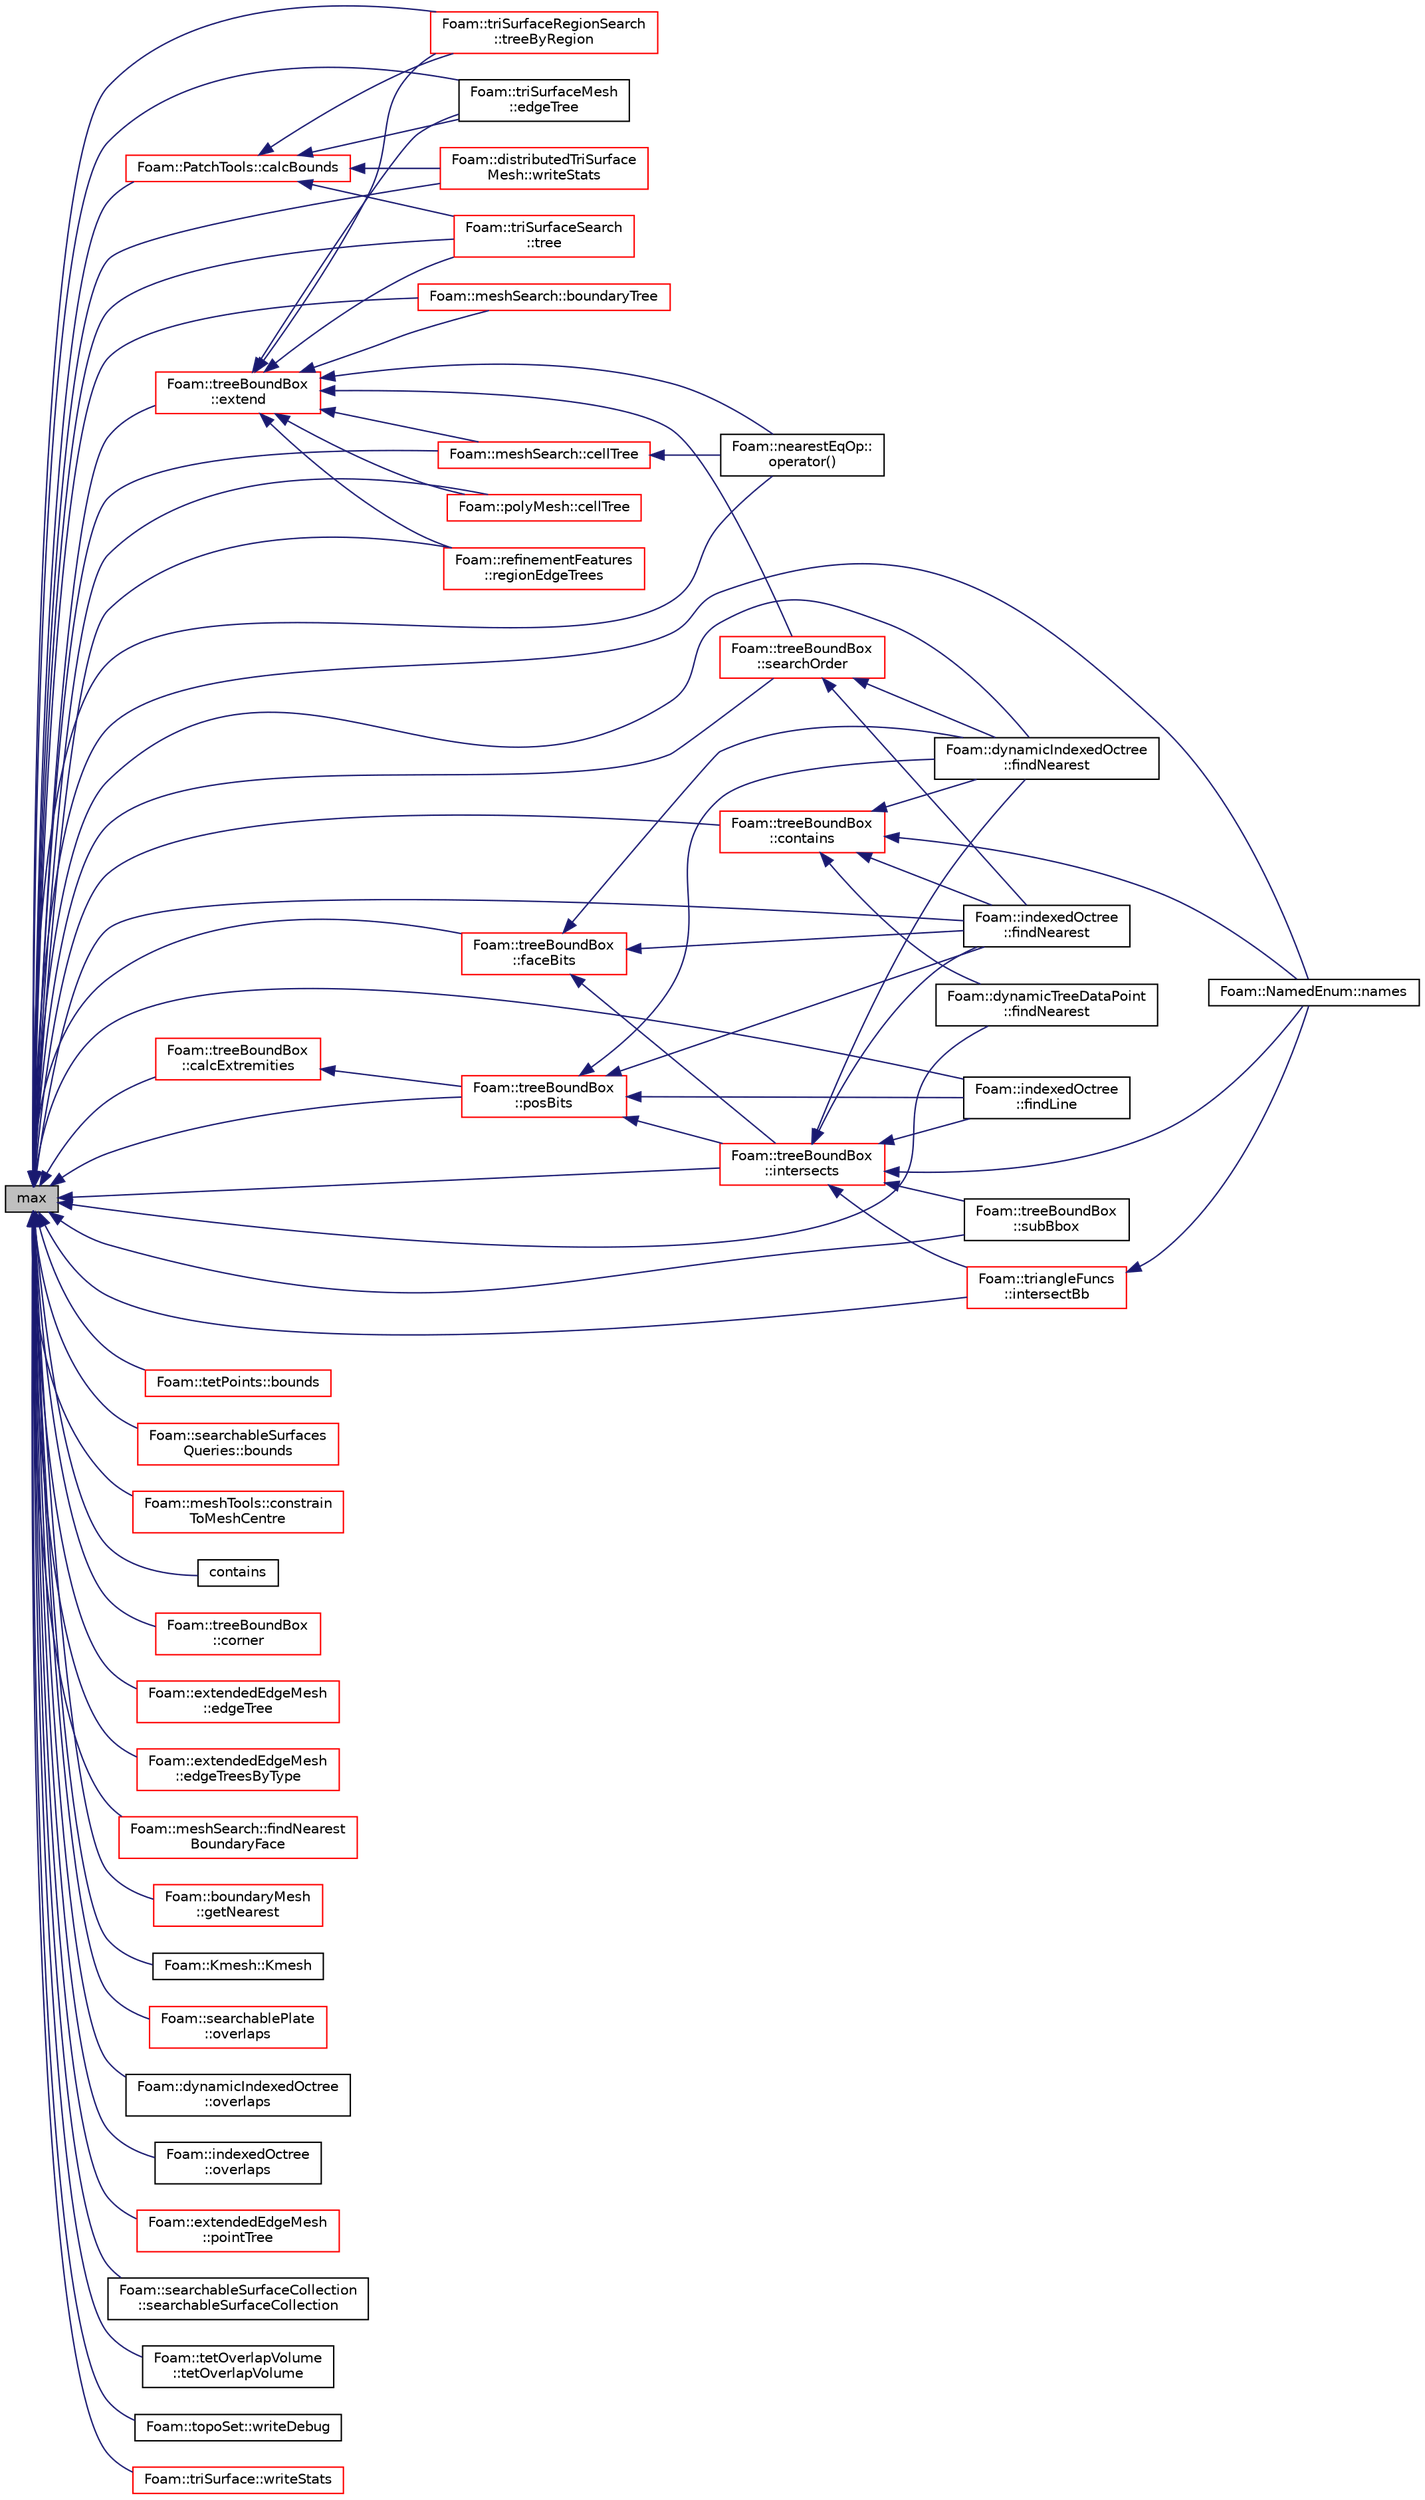 digraph "max"
{
  bgcolor="transparent";
  edge [fontname="Helvetica",fontsize="10",labelfontname="Helvetica",labelfontsize="10"];
  node [fontname="Helvetica",fontsize="10",shape=record];
  rankdir="LR";
  Node1 [label="max",height=0.2,width=0.4,color="black", fillcolor="grey75", style="filled", fontcolor="black"];
  Node1 -> Node2 [dir="back",color="midnightblue",fontsize="10",style="solid",fontname="Helvetica"];
  Node2 [label="Foam::meshSearch::boundaryTree",height=0.2,width=0.4,color="red",URL="$a01511.html#a99d8a0131091e3666e9f48ebc6b3dbc0",tooltip="Get (demand driven) reference to octree holding all. "];
  Node1 -> Node3 [dir="back",color="midnightblue",fontsize="10",style="solid",fontname="Helvetica"];
  Node3 [label="Foam::tetPoints::bounds",height=0.2,width=0.4,color="red",URL="$a02665.html#a8e9b514aa2b33ce60782015ba1c8e777",tooltip="Calculate the bounding box. "];
  Node1 -> Node4 [dir="back",color="midnightblue",fontsize="10",style="solid",fontname="Helvetica"];
  Node4 [label="Foam::searchableSurfaces\lQueries::bounds",height=0.2,width=0.4,color="red",URL="$a02344.html#a25b508e408f5622249c887e7fd1ad70d",tooltip="Find the boundBox of the selected surfaces. "];
  Node1 -> Node5 [dir="back",color="midnightblue",fontsize="10",style="solid",fontname="Helvetica"];
  Node5 [label="Foam::PatchTools::calcBounds",height=0.2,width=0.4,color="red",URL="$a01858.html#a23386088c59e643ed53d59ff85ca7f8d"];
  Node5 -> Node6 [dir="back",color="midnightblue",fontsize="10",style="solid",fontname="Helvetica"];
  Node6 [label="Foam::triSurfaceMesh\l::edgeTree",height=0.2,width=0.4,color="black",URL="$a02780.html#aa2b0d45cdd2fbb256015a30db986413b",tooltip="Demand driven construction of octree for boundary edges. "];
  Node5 -> Node7 [dir="back",color="midnightblue",fontsize="10",style="solid",fontname="Helvetica"];
  Node7 [label="Foam::triSurfaceRegionSearch\l::treeByRegion",height=0.2,width=0.4,color="red",URL="$a02784.html#ac02de27ce5f8e8275ab114f72875c760",tooltip="Demand driven construction of octree for each region. "];
  Node5 -> Node8 [dir="back",color="midnightblue",fontsize="10",style="solid",fontname="Helvetica"];
  Node8 [label="Foam::triSurfaceSearch\l::tree",height=0.2,width=0.4,color="red",URL="$a02785.html#aae4907f8216f4c6460830b79104a919c",tooltip="Demand driven construction of the octree. "];
  Node5 -> Node9 [dir="back",color="midnightblue",fontsize="10",style="solid",fontname="Helvetica"];
  Node9 [label="Foam::distributedTriSurface\lMesh::writeStats",height=0.2,width=0.4,color="red",URL="$a00566.html#a3852b36537f6220c4fc7f55769fc0f13",tooltip="Print some stats. Parallel aware version of. "];
  Node1 -> Node10 [dir="back",color="midnightblue",fontsize="10",style="solid",fontname="Helvetica"];
  Node10 [label="Foam::treeBoundBox\l::calcExtremities",height=0.2,width=0.4,color="red",URL="$a02764.html#a24dfeac141d6e5c2f06f2737f1fa1354",tooltip="Calculate nearest and furthest (to point) vertex coords of. "];
  Node10 -> Node11 [dir="back",color="midnightblue",fontsize="10",style="solid",fontname="Helvetica"];
  Node11 [label="Foam::treeBoundBox\l::posBits",height=0.2,width=0.4,color="red",URL="$a02764.html#a92b7ddf0bed6b1bd2bb622ca207bbec3",tooltip="Position of point relative to bounding box. "];
  Node11 -> Node12 [dir="back",color="midnightblue",fontsize="10",style="solid",fontname="Helvetica"];
  Node12 [label="Foam::dynamicIndexedOctree\l::findNearest",height=0.2,width=0.4,color="black",URL="$a00611.html#a2db1ff77908c7819fb3e192caa364040",tooltip="Low level: calculate nearest starting from subnode. "];
  Node11 -> Node13 [dir="back",color="midnightblue",fontsize="10",style="solid",fontname="Helvetica"];
  Node13 [label="Foam::indexedOctree\l::findNearest",height=0.2,width=0.4,color="black",URL="$a01075.html#a87d33cc27610bf4cfd3a5abac58af399",tooltip="Low level: calculate nearest starting from subnode. "];
  Node11 -> Node14 [dir="back",color="midnightblue",fontsize="10",style="solid",fontname="Helvetica"];
  Node14 [label="Foam::indexedOctree\l::findLine",height=0.2,width=0.4,color="black",URL="$a01075.html#a5ea4de17765469b3b644491ff9134808"];
  Node11 -> Node15 [dir="back",color="midnightblue",fontsize="10",style="solid",fontname="Helvetica"];
  Node15 [label="Foam::treeBoundBox\l::intersects",height=0.2,width=0.4,color="red",URL="$a02764.html#a7b968ac574e0503bc9eaf185e0ef5b3c",tooltip="Intersects segment; set point to intersection position and face,. "];
  Node15 -> Node16 [dir="back",color="midnightblue",fontsize="10",style="solid",fontname="Helvetica"];
  Node16 [label="Foam::triangleFuncs\l::intersectBb",height=0.2,width=0.4,color="red",URL="$a02773.html#a61b27a9e34057e49b2263d2ecd01144c",tooltip="Does triangle intersect bounding box. "];
  Node16 -> Node17 [dir="back",color="midnightblue",fontsize="10",style="solid",fontname="Helvetica"];
  Node17 [label="Foam::NamedEnum::names",height=0.2,width=0.4,color="black",URL="$a01609.html#a7350da3a0edd92cd11e6c479c9967dc8"];
  Node15 -> Node12 [dir="back",color="midnightblue",fontsize="10",style="solid",fontname="Helvetica"];
  Node15 -> Node13 [dir="back",color="midnightblue",fontsize="10",style="solid",fontname="Helvetica"];
  Node15 -> Node14 [dir="back",color="midnightblue",fontsize="10",style="solid",fontname="Helvetica"];
  Node15 -> Node18 [dir="back",color="midnightblue",fontsize="10",style="solid",fontname="Helvetica"];
  Node18 [label="Foam::treeBoundBox\l::subBbox",height=0.2,width=0.4,color="black",URL="$a02764.html#a7b2e5208f15e9cb1a681a8eabfbe74cf",tooltip="Sub box given by octant number. Midpoint provided. "];
  Node15 -> Node17 [dir="back",color="midnightblue",fontsize="10",style="solid",fontname="Helvetica"];
  Node1 -> Node19 [dir="back",color="midnightblue",fontsize="10",style="solid",fontname="Helvetica"];
  Node19 [label="Foam::meshSearch::cellTree",height=0.2,width=0.4,color="red",URL="$a01511.html#a7ec8de2b3ebafbb5aecf9316146722bf",tooltip="Get (demand driven) reference to octree holding all cells. "];
  Node19 -> Node20 [dir="back",color="midnightblue",fontsize="10",style="solid",fontname="Helvetica"];
  Node20 [label="Foam::nearestEqOp::\loperator()",height=0.2,width=0.4,color="black",URL="$a01616.html#aca31c134b06f127a240af78f11932306"];
  Node1 -> Node21 [dir="back",color="midnightblue",fontsize="10",style="solid",fontname="Helvetica"];
  Node21 [label="Foam::polyMesh::cellTree",height=0.2,width=0.4,color="red",URL="$a01961.html#a7ec8de2b3ebafbb5aecf9316146722bf",tooltip="Return the cell search tree. "];
  Node1 -> Node22 [dir="back",color="midnightblue",fontsize="10",style="solid",fontname="Helvetica"];
  Node22 [label="Foam::meshTools::constrain\lToMeshCentre",height=0.2,width=0.4,color="red",URL="$a10993.html#a26700ec74f3fbbdd3e210599cbaf2073",tooltip="Set the constrained components of position to mesh centre. "];
  Node1 -> Node23 [dir="back",color="midnightblue",fontsize="10",style="solid",fontname="Helvetica"];
  Node23 [label="contains",height=0.2,width=0.4,color="black",URL="$a00154.html#a086c85947a89fa7def6018c0cf2e45b9",tooltip="Fully contains other boundingBox? "];
  Node1 -> Node24 [dir="back",color="midnightblue",fontsize="10",style="solid",fontname="Helvetica"];
  Node24 [label="Foam::treeBoundBox\l::contains",height=0.2,width=0.4,color="red",URL="$a02764.html#a5f8aa323280184659cd2ac2c68fee587",tooltip="Contains point (inside or on edge) and moving in direction. "];
  Node24 -> Node12 [dir="back",color="midnightblue",fontsize="10",style="solid",fontname="Helvetica"];
  Node24 -> Node25 [dir="back",color="midnightblue",fontsize="10",style="solid",fontname="Helvetica"];
  Node25 [label="Foam::dynamicTreeDataPoint\l::findNearest",height=0.2,width=0.4,color="black",URL="$a00618.html#a7ebb53d83ad9d2d3558a657b46ad1ee9",tooltip="Calculates nearest (to line) point in shape. "];
  Node24 -> Node13 [dir="back",color="midnightblue",fontsize="10",style="solid",fontname="Helvetica"];
  Node24 -> Node17 [dir="back",color="midnightblue",fontsize="10",style="solid",fontname="Helvetica"];
  Node1 -> Node26 [dir="back",color="midnightblue",fontsize="10",style="solid",fontname="Helvetica"];
  Node26 [label="Foam::treeBoundBox\l::corner",height=0.2,width=0.4,color="red",URL="$a02764.html#a1def7e4f58fda6bb41050a5216b74dd8",tooltip="Corner point given octant. "];
  Node1 -> Node6 [dir="back",color="midnightblue",fontsize="10",style="solid",fontname="Helvetica"];
  Node1 -> Node27 [dir="back",color="midnightblue",fontsize="10",style="solid",fontname="Helvetica"];
  Node27 [label="Foam::extendedEdgeMesh\l::edgeTree",height=0.2,width=0.4,color="red",URL="$a00711.html#aa2b0d45cdd2fbb256015a30db986413b",tooltip="Demand driven construction of octree for boundary edges. "];
  Node1 -> Node28 [dir="back",color="midnightblue",fontsize="10",style="solid",fontname="Helvetica"];
  Node28 [label="Foam::extendedEdgeMesh\l::edgeTreesByType",height=0.2,width=0.4,color="red",URL="$a00711.html#aba6501b44b34487e5343b229c1ea1d80",tooltip="Demand driven construction of octree for boundary edges by type. "];
  Node1 -> Node29 [dir="back",color="midnightblue",fontsize="10",style="solid",fontname="Helvetica"];
  Node29 [label="Foam::treeBoundBox\l::extend",height=0.2,width=0.4,color="red",URL="$a02764.html#af0115050dad6481bce64856f5097c7a0",tooltip="Return slightly wider bounding box. "];
  Node29 -> Node30 [dir="back",color="midnightblue",fontsize="10",style="solid",fontname="Helvetica"];
  Node30 [label="Foam::refinementFeatures\l::regionEdgeTrees",height=0.2,width=0.4,color="red",URL="$a02171.html#a0a9e48d91f8d14c675856ed4333a5b0e"];
  Node29 -> Node2 [dir="back",color="midnightblue",fontsize="10",style="solid",fontname="Helvetica"];
  Node29 -> Node19 [dir="back",color="midnightblue",fontsize="10",style="solid",fontname="Helvetica"];
  Node29 -> Node6 [dir="back",color="midnightblue",fontsize="10",style="solid",fontname="Helvetica"];
  Node29 -> Node7 [dir="back",color="midnightblue",fontsize="10",style="solid",fontname="Helvetica"];
  Node29 -> Node8 [dir="back",color="midnightblue",fontsize="10",style="solid",fontname="Helvetica"];
  Node29 -> Node21 [dir="back",color="midnightblue",fontsize="10",style="solid",fontname="Helvetica"];
  Node29 -> Node31 [dir="back",color="midnightblue",fontsize="10",style="solid",fontname="Helvetica"];
  Node31 [label="Foam::treeBoundBox\l::searchOrder",height=0.2,width=0.4,color="red",URL="$a02764.html#a363c3e514eb31e2781f5a7410a31e61c",tooltip="Calculates optimal order to look for nearest to point. "];
  Node31 -> Node12 [dir="back",color="midnightblue",fontsize="10",style="solid",fontname="Helvetica"];
  Node31 -> Node13 [dir="back",color="midnightblue",fontsize="10",style="solid",fontname="Helvetica"];
  Node29 -> Node20 [dir="back",color="midnightblue",fontsize="10",style="solid",fontname="Helvetica"];
  Node1 -> Node32 [dir="back",color="midnightblue",fontsize="10",style="solid",fontname="Helvetica"];
  Node32 [label="Foam::treeBoundBox\l::faceBits",height=0.2,width=0.4,color="red",URL="$a02764.html#a752e40c2178797763bd6f5046d370db6",tooltip="Code position of point on bounding box faces. "];
  Node32 -> Node12 [dir="back",color="midnightblue",fontsize="10",style="solid",fontname="Helvetica"];
  Node32 -> Node13 [dir="back",color="midnightblue",fontsize="10",style="solid",fontname="Helvetica"];
  Node32 -> Node15 [dir="back",color="midnightblue",fontsize="10",style="solid",fontname="Helvetica"];
  Node1 -> Node14 [dir="back",color="midnightblue",fontsize="10",style="solid",fontname="Helvetica"];
  Node1 -> Node25 [dir="back",color="midnightblue",fontsize="10",style="solid",fontname="Helvetica"];
  Node1 -> Node12 [dir="back",color="midnightblue",fontsize="10",style="solid",fontname="Helvetica"];
  Node1 -> Node13 [dir="back",color="midnightblue",fontsize="10",style="solid",fontname="Helvetica"];
  Node1 -> Node33 [dir="back",color="midnightblue",fontsize="10",style="solid",fontname="Helvetica"];
  Node33 [label="Foam::meshSearch::findNearest\lBoundaryFace",height=0.2,width=0.4,color="red",URL="$a01511.html#ad28edd754a2ff6caec90415660e87114",tooltip="Find nearest boundary face. "];
  Node1 -> Node34 [dir="back",color="midnightblue",fontsize="10",style="solid",fontname="Helvetica"];
  Node34 [label="Foam::boundaryMesh\l::getNearest",height=0.2,width=0.4,color="red",URL="$a00150.html#afc0c1d142df9fc42e5efffdf1f144d3a",tooltip="Get bMesh index of nearest face for every boundary face in. "];
  Node1 -> Node16 [dir="back",color="midnightblue",fontsize="10",style="solid",fontname="Helvetica"];
  Node1 -> Node15 [dir="back",color="midnightblue",fontsize="10",style="solid",fontname="Helvetica"];
  Node1 -> Node35 [dir="back",color="midnightblue",fontsize="10",style="solid",fontname="Helvetica"];
  Node35 [label="Foam::Kmesh::Kmesh",height=0.2,width=0.4,color="black",URL="$a01271.html#a5a51b3510445fa907070c7052b6fc25c",tooltip="Construct from fvMesh. "];
  Node1 -> Node17 [dir="back",color="midnightblue",fontsize="10",style="solid",fontname="Helvetica"];
  Node1 -> Node20 [dir="back",color="midnightblue",fontsize="10",style="solid",fontname="Helvetica"];
  Node1 -> Node36 [dir="back",color="midnightblue",fontsize="10",style="solid",fontname="Helvetica"];
  Node36 [label="Foam::searchablePlate\l::overlaps",height=0.2,width=0.4,color="red",URL="$a02335.html#ad216562f0c5ce5c494f7dde03b8faec2",tooltip="Does any part of the surface overlap the supplied bound box? "];
  Node1 -> Node37 [dir="back",color="midnightblue",fontsize="10",style="solid",fontname="Helvetica"];
  Node37 [label="Foam::dynamicIndexedOctree\l::overlaps",height=0.2,width=0.4,color="black",URL="$a00611.html#a4ca2bef7dbdb103c2f7f02e34e28b967",tooltip="Helper: does bb intersect a sphere around sample? Or is any. "];
  Node1 -> Node38 [dir="back",color="midnightblue",fontsize="10",style="solid",fontname="Helvetica"];
  Node38 [label="Foam::indexedOctree\l::overlaps",height=0.2,width=0.4,color="black",URL="$a01075.html#a4ca2bef7dbdb103c2f7f02e34e28b967",tooltip="Helper: does bb intersect a sphere around sample? Or is any. "];
  Node1 -> Node39 [dir="back",color="midnightblue",fontsize="10",style="solid",fontname="Helvetica"];
  Node39 [label="Foam::extendedEdgeMesh\l::pointTree",height=0.2,width=0.4,color="red",URL="$a00711.html#ad1af0f970b413331f7124d92f63ac789",tooltip="Demand driven construction of octree for feature points. "];
  Node1 -> Node11 [dir="back",color="midnightblue",fontsize="10",style="solid",fontname="Helvetica"];
  Node1 -> Node30 [dir="back",color="midnightblue",fontsize="10",style="solid",fontname="Helvetica"];
  Node1 -> Node40 [dir="back",color="midnightblue",fontsize="10",style="solid",fontname="Helvetica"];
  Node40 [label="Foam::searchableSurfaceCollection\l::searchableSurfaceCollection",height=0.2,width=0.4,color="black",URL="$a02339.html#aaa6357e10010d757fe8977007422e87f",tooltip="Construct from dictionary (used by searchableSurface) "];
  Node1 -> Node31 [dir="back",color="midnightblue",fontsize="10",style="solid",fontname="Helvetica"];
  Node1 -> Node18 [dir="back",color="midnightblue",fontsize="10",style="solid",fontname="Helvetica"];
  Node1 -> Node41 [dir="back",color="midnightblue",fontsize="10",style="solid",fontname="Helvetica"];
  Node41 [label="Foam::tetOverlapVolume\l::tetOverlapVolume",height=0.2,width=0.4,color="black",URL="$a02664.html#ae2687708d7bad92c040a9d6dd6a61f09",tooltip="Null constructor. "];
  Node1 -> Node8 [dir="back",color="midnightblue",fontsize="10",style="solid",fontname="Helvetica"];
  Node1 -> Node7 [dir="back",color="midnightblue",fontsize="10",style="solid",fontname="Helvetica"];
  Node1 -> Node42 [dir="back",color="midnightblue",fontsize="10",style="solid",fontname="Helvetica"];
  Node42 [label="Foam::topoSet::writeDebug",height=0.2,width=0.4,color="black",URL="$a02731.html#a4568a6cf695a322362a765d87935bb51",tooltip="Write labels and coordinates columnwise to os. Truncate to maxLen. "];
  Node1 -> Node43 [dir="back",color="midnightblue",fontsize="10",style="solid",fontname="Helvetica"];
  Node43 [label="Foam::triSurface::writeStats",height=0.2,width=0.4,color="red",URL="$a02776.html#ac299ea1cad7e40cf1f599efeabb9baba",tooltip="Write some statistics. "];
  Node1 -> Node9 [dir="back",color="midnightblue",fontsize="10",style="solid",fontname="Helvetica"];
}
